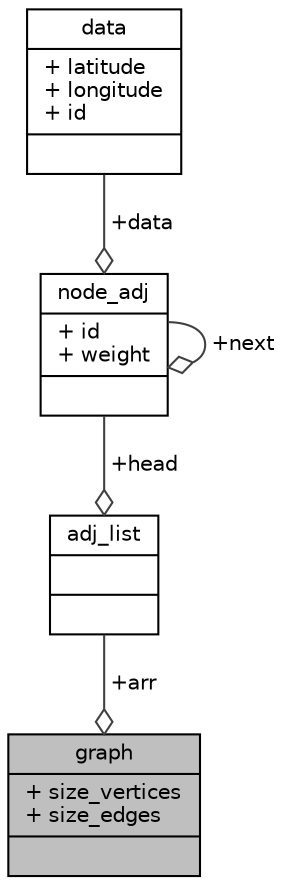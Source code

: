 digraph "graph"
{
 // LATEX_PDF_SIZE
  edge [fontname="Helvetica",fontsize="10",labelfontname="Helvetica",labelfontsize="10"];
  node [fontname="Helvetica",fontsize="10",shape=record];
  Node1 [label="{graph\n|+ size_vertices\l+ size_edges\l|}",height=0.2,width=0.4,color="black", fillcolor="grey75", style="filled", fontcolor="black",tooltip=" "];
  Node2 -> Node1 [color="grey25",fontsize="10",style="solid",label=" +arr" ,arrowhead="odiamond",fontname="Helvetica"];
  Node2 [label="{adj_list\n||}",height=0.2,width=0.4,color="black", fillcolor="white", style="filled",URL="$structadj__list.html",tooltip=" "];
  Node3 -> Node2 [color="grey25",fontsize="10",style="solid",label=" +head" ,arrowhead="odiamond",fontname="Helvetica"];
  Node3 [label="{node_adj\n|+ id\l+ weight\l|}",height=0.2,width=0.4,color="black", fillcolor="white", style="filled",URL="$structnode__adj.html",tooltip=" "];
  Node4 -> Node3 [color="grey25",fontsize="10",style="solid",label=" +data" ,arrowhead="odiamond",fontname="Helvetica"];
  Node4 [label="{data\n|+ latitude\l+ longitude\l+ id\l|}",height=0.2,width=0.4,color="black", fillcolor="white", style="filled",URL="$structdata.html",tooltip=" "];
  Node3 -> Node3 [color="grey25",fontsize="10",style="solid",label=" +next" ,arrowhead="odiamond",fontname="Helvetica"];
}
